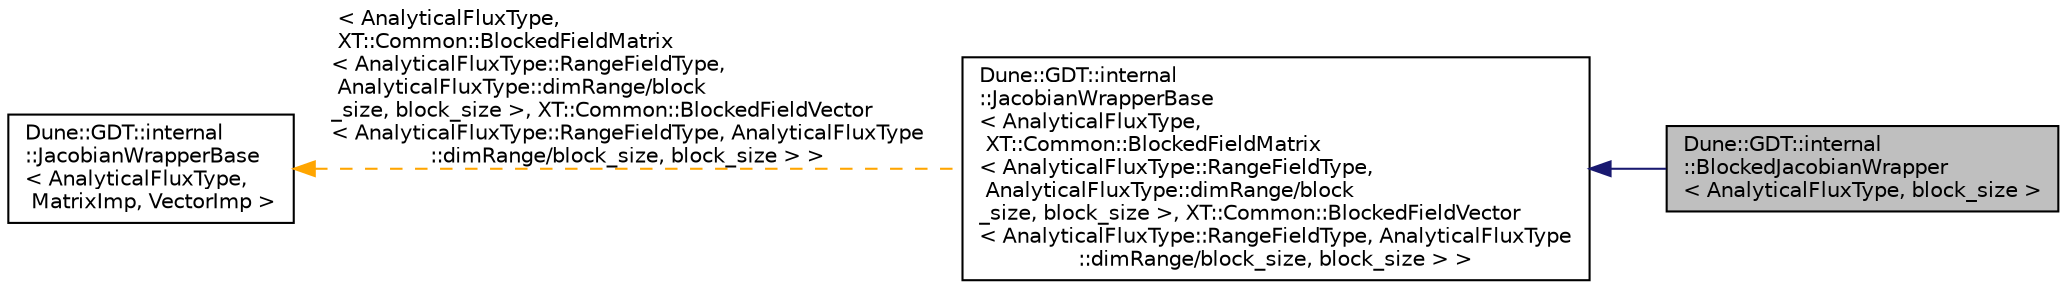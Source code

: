 digraph "Dune::GDT::internal::BlockedJacobianWrapper&lt; AnalyticalFluxType, block_size &gt;"
{
  edge [fontname="Helvetica",fontsize="10",labelfontname="Helvetica",labelfontsize="10"];
  node [fontname="Helvetica",fontsize="10",shape=record];
  rankdir="LR";
  Node0 [label="Dune::GDT::internal\l::BlockedJacobianWrapper\l\< AnalyticalFluxType, block_size \>",height=0.2,width=0.4,color="black", fillcolor="grey75", style="filled", fontcolor="black"];
  Node1 -> Node0 [dir="back",color="midnightblue",fontsize="10",style="solid",fontname="Helvetica"];
  Node1 [label="Dune::GDT::internal\l::JacobianWrapperBase\l\< AnalyticalFluxType,\l XT::Common::BlockedFieldMatrix\l\< AnalyticalFluxType::RangeFieldType,\l AnalyticalFluxType::dimRange/block\l_size, block_size \>, XT::Common::BlockedFieldVector\l\< AnalyticalFluxType::RangeFieldType, AnalyticalFluxType\l::dimRange/block_size, block_size \> \>",height=0.2,width=0.4,color="black", fillcolor="white", style="filled",URL="$a01988.html"];
  Node2 -> Node1 [dir="back",color="orange",fontsize="10",style="dashed",label=" \< AnalyticalFluxType,\l XT::Common::BlockedFieldMatrix\l\< AnalyticalFluxType::RangeFieldType,\l AnalyticalFluxType::dimRange/block\l_size, block_size \>, XT::Common::BlockedFieldVector\l\< AnalyticalFluxType::RangeFieldType, AnalyticalFluxType\l::dimRange/block_size, block_size \> \>" ,fontname="Helvetica"];
  Node2 [label="Dune::GDT::internal\l::JacobianWrapperBase\l\< AnalyticalFluxType,\l MatrixImp, VectorImp \>",height=0.2,width=0.4,color="black", fillcolor="white", style="filled",URL="$a01988.html"];
}
